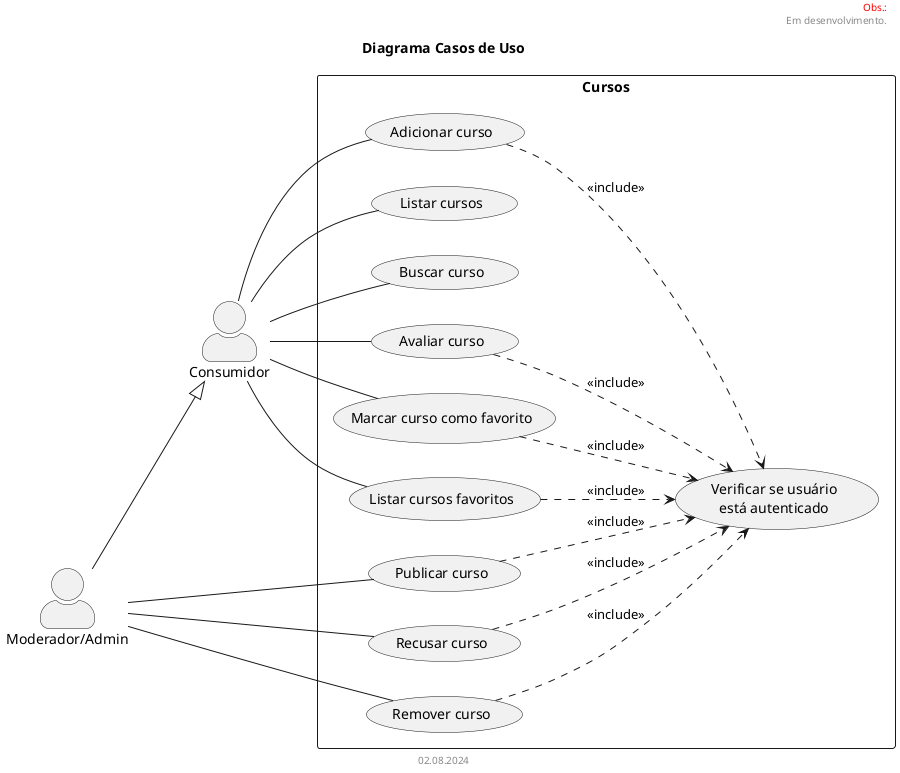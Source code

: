 @startuml
title Diagrama Casos de Uso
left to right direction
skinparam actorStyle awesome

header
<font color=red>Obs.:</font>
Em desenvolvimento.
endheader

actor "Consumidor" as c
actor "Moderador/Admin" as m

rectangle Cursos {
  usecase "Adicionar curso" as uc1
  usecase "Listar cursos" as uc2
  usecase "Buscar curso" as uc3
  usecase "Avaliar curso" as uc4
  usecase "Marcar curso como favorito" as uc5
  usecase "Listar cursos favoritos" as uc6
  usecase "Publicar curso" as uc7
  usecase "Recusar curso" as uc8
  usecase "Remover curso" as uc9
  usecase "Verificar se usuário\nestá autenticado" as uc12
}

c -- uc1
c -- uc2
c -- uc3
c -- uc4
c -- uc5
c -- uc6
m --|> c
m -- uc7
m -- uc8
m -- uc9
uc1 ..> uc12: <<include>>
uc4 ..> uc12: <<include>>
uc5 ..> uc12: <<include>>
uc6 ..> uc12: <<include>>
uc7 ..> uc12: <<include>>
uc8 ..> uc12: <<include>>
uc9 ..> uc12: <<include>>

footer 02.08.2024
@enduml

'https://www.plantuml.com/plantuml/umla/JS-n2i9040JGVhzYI9_2f9T0r5e4Fs2vxCN3U0TxcqB4VpS9ejSDl9s1xRAnsloOQ19li0GDuyqm11Ld8KLYPqbHdL8Qq6kmu2fmXdUqNd0S9y55bfbPEHfU1CnP76T1TMJ3MjmQrtvNsfcVy4bBRqe_Q8ZtBxJq9kzGr_jjvHURVsofapWiZtm0

---

@startuml
title Diagrama Casos de Uso
left to right direction
skinparam actorStyle awesome

header
<font color=red>Obs.:</font>
Em desenvolvimento.
endheader

actor "Usuário" as u
actor "Administrador" as a

rectangle Usuário {
  usecase "Entrar com Google" as uc1
  usecase "Sair da conta (deslogar)" as uc2
  usecase "Adicionar moderador" as uc3
  usecase "Remover moderador" as uc4
  usecase "Verificar se usuário já existe" as uc6
  usecase "Inserir usuário" as uc5
}

u -- uc1
u -- uc2
a -- uc3
a -- uc4
uc1 ..> uc6: <<include>>
uc5 <.right. uc6: <<extends>>

footer 02.08.2024
@enduml

'https://www.plantuml.com/plantuml/uml/SoWkIImgAStDuR8gBKujibBGrRLJq0WjJbL8JWGIXffmSMHX8qqkXzIy590s0000